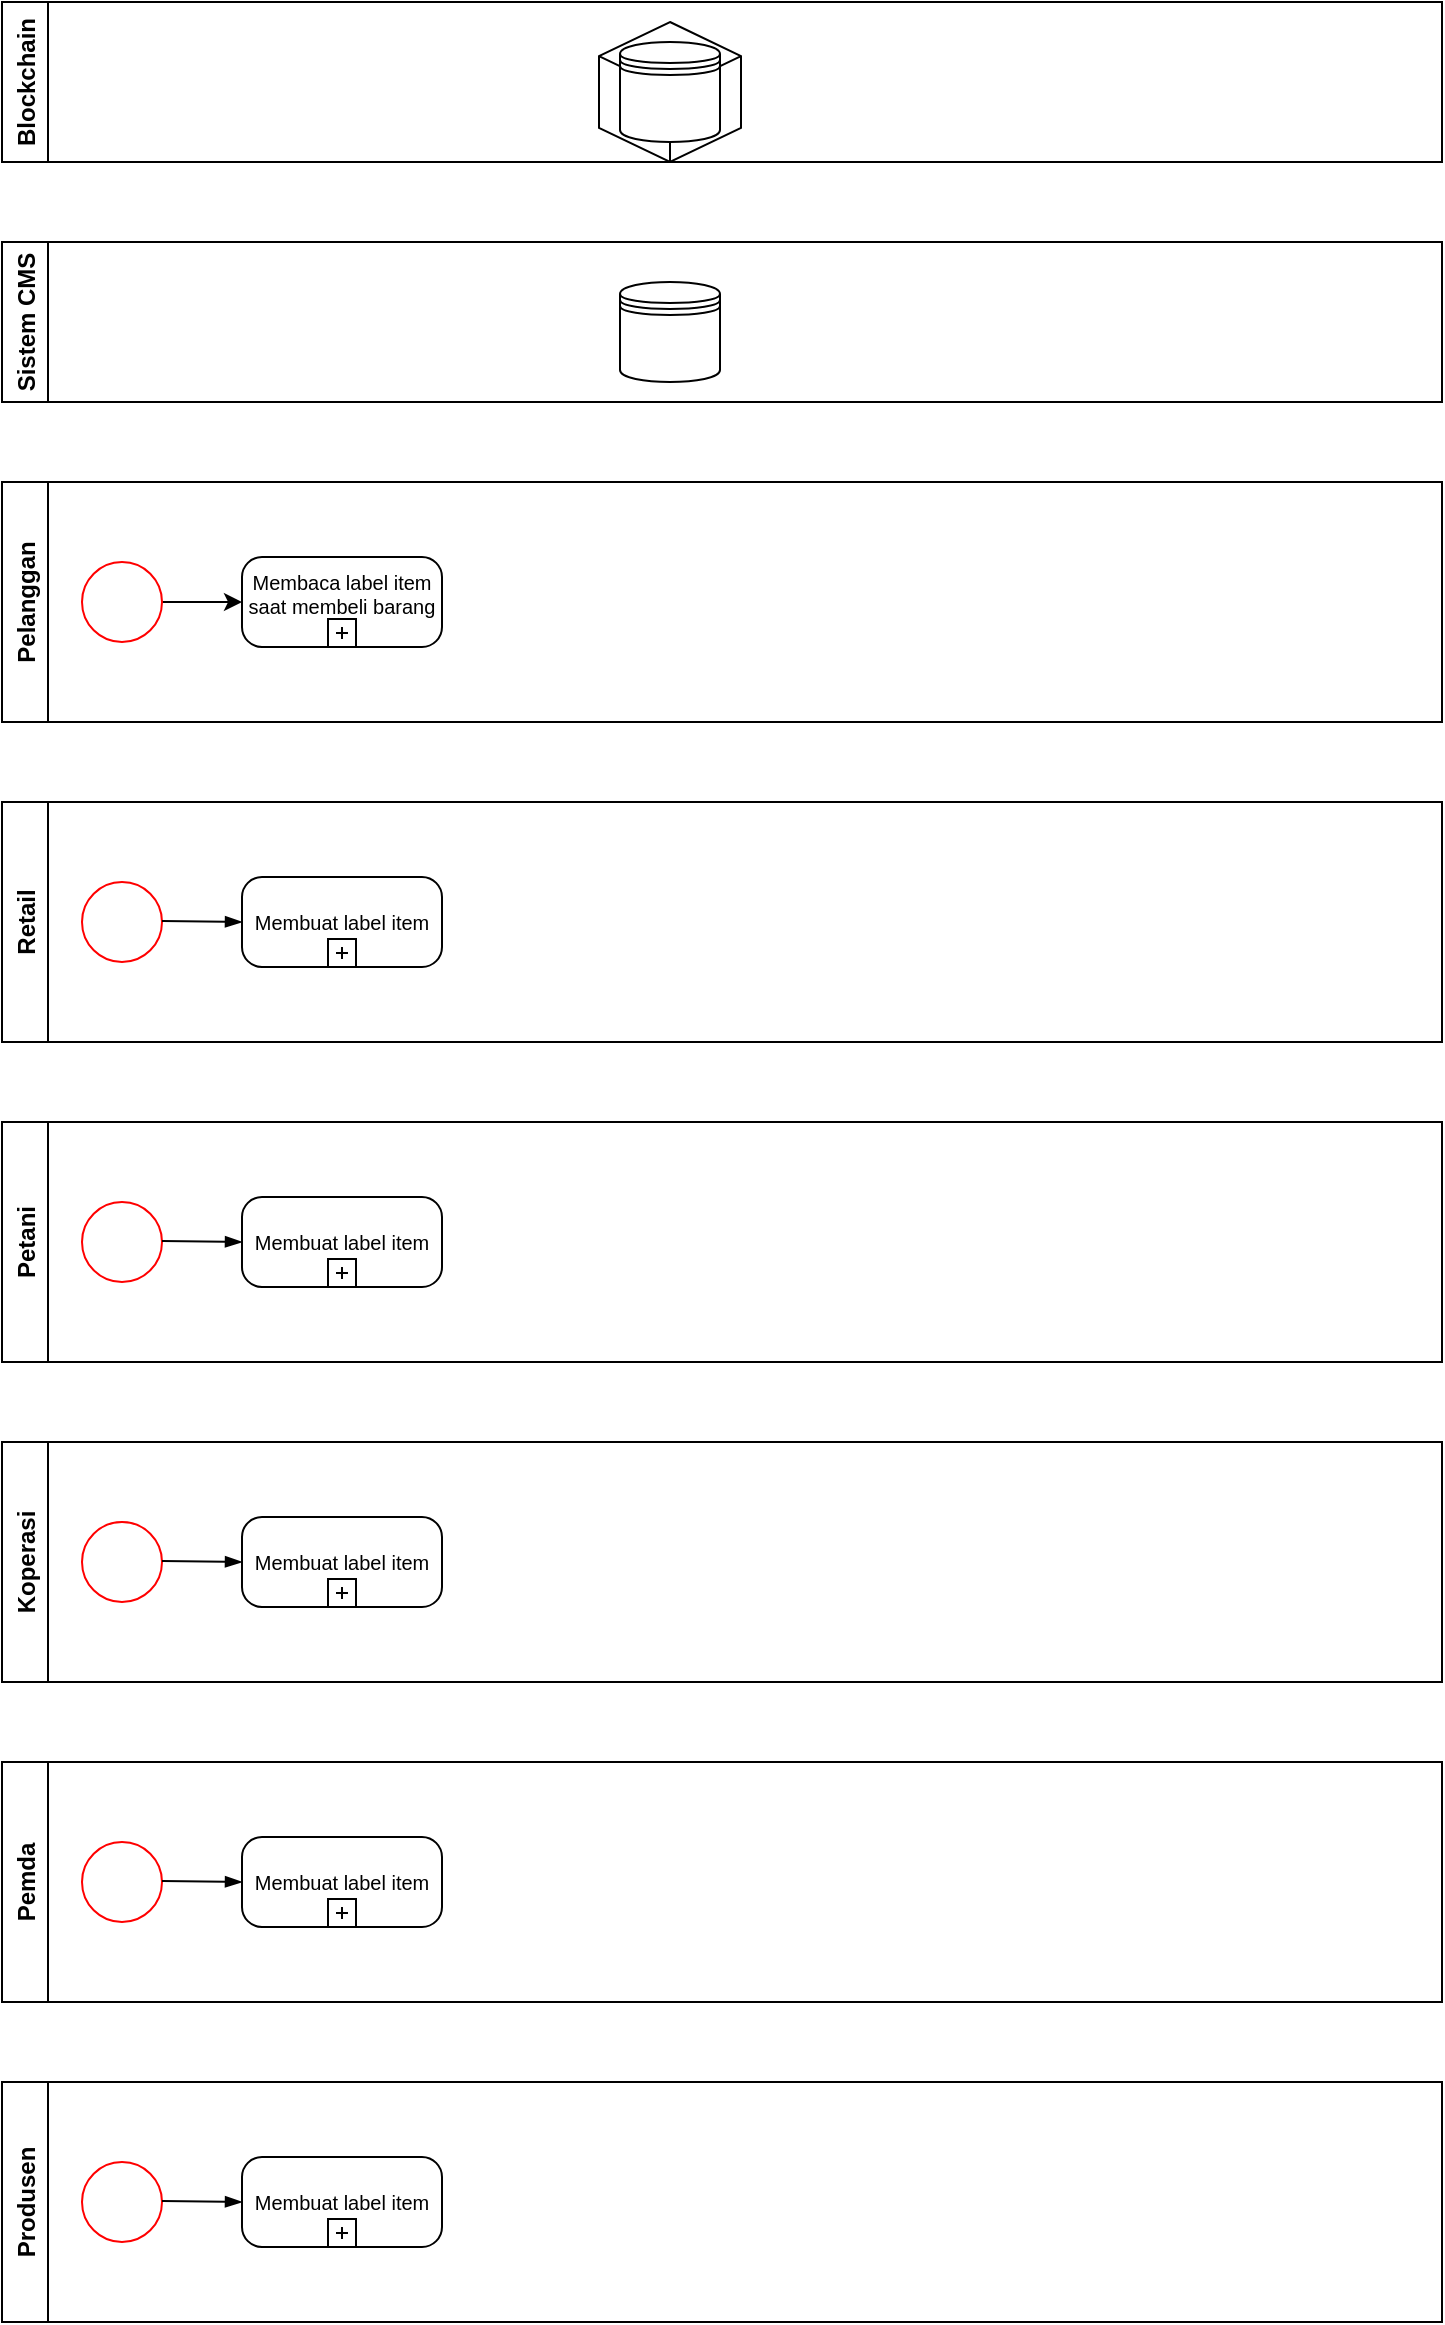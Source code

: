 <mxfile version="16.1.0" type="github">
  <diagram id="BTCugf0hVG2icDk5_OUC" name="Page-1">
    <mxGraphModel dx="868" dy="442" grid="1" gridSize="10" guides="1" tooltips="1" connect="1" arrows="1" fold="1" page="1" pageScale="1" pageWidth="827" pageHeight="1169" math="0" shadow="0">
      <root>
        <mxCell id="0" />
        <mxCell id="1" parent="0" />
        <mxCell id="TUA_gjeaZ7OO4h-KXjGe-1" value="Pemda" style="swimlane;horizontal=0;" vertex="1" parent="1">
          <mxGeometry x="80" y="880" width="720" height="120" as="geometry" />
        </mxCell>
        <mxCell id="TUA_gjeaZ7OO4h-KXjGe-36" value="" style="ellipse;whiteSpace=wrap;html=1;aspect=fixed;strokeColor=#FF0000;" vertex="1" parent="TUA_gjeaZ7OO4h-KXjGe-1">
          <mxGeometry x="40" y="40" width="40" height="40" as="geometry" />
        </mxCell>
        <mxCell id="TUA_gjeaZ7OO4h-KXjGe-37" value="Membuat label item" style="points=[[0.25,0,0],[0.5,0,0],[0.75,0,0],[1,0.25,0],[1,0.5,0],[1,0.75,0],[0.75,1,0],[0.5,1,0],[0.25,1,0],[0,0.75,0],[0,0.5,0],[0,0.25,0]];shape=mxgraph.bpmn.task;whiteSpace=wrap;rectStyle=rounded;size=10;taskMarker=abstract;isLoopSub=1;fontSize=10;" vertex="1" parent="TUA_gjeaZ7OO4h-KXjGe-1">
          <mxGeometry x="120" y="37.5" width="100" height="45" as="geometry" />
        </mxCell>
        <mxCell id="TUA_gjeaZ7OO4h-KXjGe-38" value="" style="fontSize=12;html=1;endArrow=blockThin;endFill=1;rounded=0;entryX=0;entryY=0.5;entryDx=0;entryDy=0;entryPerimeter=0;" edge="1" parent="TUA_gjeaZ7OO4h-KXjGe-1" target="TUA_gjeaZ7OO4h-KXjGe-37">
          <mxGeometry width="160" relative="1" as="geometry">
            <mxPoint x="80" y="59.5" as="sourcePoint" />
            <mxPoint x="160" y="-700.5" as="targetPoint" />
          </mxGeometry>
        </mxCell>
        <mxCell id="TUA_gjeaZ7OO4h-KXjGe-7" value="Koperasi" style="swimlane;horizontal=0;" vertex="1" parent="1">
          <mxGeometry x="80" y="720" width="720" height="120" as="geometry" />
        </mxCell>
        <mxCell id="TUA_gjeaZ7OO4h-KXjGe-39" value="" style="ellipse;whiteSpace=wrap;html=1;aspect=fixed;strokeColor=#FF0000;" vertex="1" parent="TUA_gjeaZ7OO4h-KXjGe-7">
          <mxGeometry x="40" y="40" width="40" height="40" as="geometry" />
        </mxCell>
        <mxCell id="TUA_gjeaZ7OO4h-KXjGe-40" value="Membuat label item" style="points=[[0.25,0,0],[0.5,0,0],[0.75,0,0],[1,0.25,0],[1,0.5,0],[1,0.75,0],[0.75,1,0],[0.5,1,0],[0.25,1,0],[0,0.75,0],[0,0.5,0],[0,0.25,0]];shape=mxgraph.bpmn.task;whiteSpace=wrap;rectStyle=rounded;size=10;taskMarker=abstract;isLoopSub=1;fontSize=10;" vertex="1" parent="TUA_gjeaZ7OO4h-KXjGe-7">
          <mxGeometry x="120" y="37.5" width="100" height="45" as="geometry" />
        </mxCell>
        <mxCell id="TUA_gjeaZ7OO4h-KXjGe-41" value="" style="fontSize=12;html=1;endArrow=blockThin;endFill=1;rounded=0;entryX=0;entryY=0.5;entryDx=0;entryDy=0;entryPerimeter=0;" edge="1" parent="TUA_gjeaZ7OO4h-KXjGe-7" target="TUA_gjeaZ7OO4h-KXjGe-40">
          <mxGeometry width="160" relative="1" as="geometry">
            <mxPoint x="80" y="59.5" as="sourcePoint" />
            <mxPoint x="160" y="-700.5" as="targetPoint" />
          </mxGeometry>
        </mxCell>
        <mxCell id="TUA_gjeaZ7OO4h-KXjGe-13" value="Petani" style="swimlane;horizontal=0;startSize=23;" vertex="1" parent="1">
          <mxGeometry x="80" y="560" width="720" height="120" as="geometry" />
        </mxCell>
        <mxCell id="TUA_gjeaZ7OO4h-KXjGe-42" value="" style="ellipse;whiteSpace=wrap;html=1;aspect=fixed;strokeColor=#FF0000;" vertex="1" parent="TUA_gjeaZ7OO4h-KXjGe-13">
          <mxGeometry x="40" y="40" width="40" height="40" as="geometry" />
        </mxCell>
        <mxCell id="TUA_gjeaZ7OO4h-KXjGe-43" value="Membuat label item" style="points=[[0.25,0,0],[0.5,0,0],[0.75,0,0],[1,0.25,0],[1,0.5,0],[1,0.75,0],[0.75,1,0],[0.5,1,0],[0.25,1,0],[0,0.75,0],[0,0.5,0],[0,0.25,0]];shape=mxgraph.bpmn.task;whiteSpace=wrap;rectStyle=rounded;size=10;taskMarker=abstract;isLoopSub=1;fontSize=10;" vertex="1" parent="TUA_gjeaZ7OO4h-KXjGe-13">
          <mxGeometry x="120" y="37.5" width="100" height="45" as="geometry" />
        </mxCell>
        <mxCell id="TUA_gjeaZ7OO4h-KXjGe-44" value="" style="fontSize=12;html=1;endArrow=blockThin;endFill=1;rounded=0;entryX=0;entryY=0.5;entryDx=0;entryDy=0;entryPerimeter=0;" edge="1" parent="TUA_gjeaZ7OO4h-KXjGe-13" target="TUA_gjeaZ7OO4h-KXjGe-43">
          <mxGeometry width="160" relative="1" as="geometry">
            <mxPoint x="80" y="59.5" as="sourcePoint" />
            <mxPoint x="160" y="-700.5" as="targetPoint" />
          </mxGeometry>
        </mxCell>
        <mxCell id="TUA_gjeaZ7OO4h-KXjGe-21" value="Produsen" style="swimlane;horizontal=0;startSize=23;" vertex="1" parent="1">
          <mxGeometry x="80" y="1040" width="720" height="120" as="geometry" />
        </mxCell>
        <mxCell id="TUA_gjeaZ7OO4h-KXjGe-22" value="" style="ellipse;whiteSpace=wrap;html=1;aspect=fixed;strokeColor=#FF0000;" vertex="1" parent="TUA_gjeaZ7OO4h-KXjGe-21">
          <mxGeometry x="40" y="40" width="40" height="40" as="geometry" />
        </mxCell>
        <mxCell id="TUA_gjeaZ7OO4h-KXjGe-25" value="Membuat label item" style="points=[[0.25,0,0],[0.5,0,0],[0.75,0,0],[1,0.25,0],[1,0.5,0],[1,0.75,0],[0.75,1,0],[0.5,1,0],[0.25,1,0],[0,0.75,0],[0,0.5,0],[0,0.25,0]];shape=mxgraph.bpmn.task;whiteSpace=wrap;rectStyle=rounded;size=10;taskMarker=abstract;isLoopSub=1;fontSize=10;" vertex="1" parent="TUA_gjeaZ7OO4h-KXjGe-21">
          <mxGeometry x="120" y="37.5" width="100" height="45" as="geometry" />
        </mxCell>
        <mxCell id="TUA_gjeaZ7OO4h-KXjGe-26" value="" style="fontSize=12;html=1;endArrow=blockThin;endFill=1;rounded=0;entryX=0;entryY=0.5;entryDx=0;entryDy=0;entryPerimeter=0;" edge="1" parent="TUA_gjeaZ7OO4h-KXjGe-21" target="TUA_gjeaZ7OO4h-KXjGe-25">
          <mxGeometry width="160" relative="1" as="geometry">
            <mxPoint x="80" y="59.5" as="sourcePoint" />
            <mxPoint x="240" y="59.5" as="targetPoint" />
          </mxGeometry>
        </mxCell>
        <mxCell id="TUA_gjeaZ7OO4h-KXjGe-27" value="Retail" style="swimlane;horizontal=0;startSize=23;" vertex="1" parent="1">
          <mxGeometry x="80" y="400" width="720" height="120" as="geometry" />
        </mxCell>
        <mxCell id="TUA_gjeaZ7OO4h-KXjGe-45" value="" style="ellipse;whiteSpace=wrap;html=1;aspect=fixed;strokeColor=#FF0000;" vertex="1" parent="TUA_gjeaZ7OO4h-KXjGe-27">
          <mxGeometry x="40" y="40" width="40" height="40" as="geometry" />
        </mxCell>
        <mxCell id="TUA_gjeaZ7OO4h-KXjGe-46" value="Membuat label item" style="points=[[0.25,0,0],[0.5,0,0],[0.75,0,0],[1,0.25,0],[1,0.5,0],[1,0.75,0],[0.75,1,0],[0.5,1,0],[0.25,1,0],[0,0.75,0],[0,0.5,0],[0,0.25,0]];shape=mxgraph.bpmn.task;whiteSpace=wrap;rectStyle=rounded;size=10;taskMarker=abstract;isLoopSub=1;fontSize=10;" vertex="1" parent="TUA_gjeaZ7OO4h-KXjGe-27">
          <mxGeometry x="120" y="37.5" width="100" height="45" as="geometry" />
        </mxCell>
        <mxCell id="TUA_gjeaZ7OO4h-KXjGe-47" value="" style="fontSize=12;html=1;endArrow=blockThin;endFill=1;rounded=0;entryX=0;entryY=0.5;entryDx=0;entryDy=0;entryPerimeter=0;" edge="1" parent="TUA_gjeaZ7OO4h-KXjGe-27" target="TUA_gjeaZ7OO4h-KXjGe-46">
          <mxGeometry width="160" relative="1" as="geometry">
            <mxPoint x="80" y="59.5" as="sourcePoint" />
            <mxPoint x="160" y="-700.5" as="targetPoint" />
          </mxGeometry>
        </mxCell>
        <mxCell id="TUA_gjeaZ7OO4h-KXjGe-48" value="Sistem CMS" style="swimlane;horizontal=0;startSize=23;" vertex="1" parent="1">
          <mxGeometry x="80" y="120" width="720" height="80" as="geometry" />
        </mxCell>
        <mxCell id="TUA_gjeaZ7OO4h-KXjGe-58" value="" style="shape=datastore;whiteSpace=wrap;html=1;labelPosition=center;verticalLabelPosition=bottom;align=center;verticalAlign=top;" vertex="1" parent="TUA_gjeaZ7OO4h-KXjGe-48">
          <mxGeometry x="309" y="20" width="50" height="50" as="geometry" />
        </mxCell>
        <mxCell id="TUA_gjeaZ7OO4h-KXjGe-52" value="Blockchain" style="swimlane;horizontal=0;startSize=23;" vertex="1" parent="1">
          <mxGeometry x="80" width="720" height="80" as="geometry" />
        </mxCell>
        <mxCell id="TUA_gjeaZ7OO4h-KXjGe-57" value="" style="html=1;whiteSpace=wrap;shape=isoCube2;backgroundOutline=1;isoAngle=15;" vertex="1" parent="TUA_gjeaZ7OO4h-KXjGe-52">
          <mxGeometry x="298.5" y="10" width="71" height="70" as="geometry" />
        </mxCell>
        <mxCell id="TUA_gjeaZ7OO4h-KXjGe-56" value="" style="shape=datastore;whiteSpace=wrap;html=1;labelPosition=center;verticalLabelPosition=bottom;align=center;verticalAlign=top;" vertex="1" parent="TUA_gjeaZ7OO4h-KXjGe-52">
          <mxGeometry x="309" y="20" width="50" height="50" as="geometry" />
        </mxCell>
        <mxCell id="TUA_gjeaZ7OO4h-KXjGe-59" value="Pelanggan" style="swimlane;horizontal=0;startSize=23;" vertex="1" parent="1">
          <mxGeometry x="80" y="240" width="720" height="120" as="geometry" />
        </mxCell>
        <mxCell id="TUA_gjeaZ7OO4h-KXjGe-61" value="Membaca label item saat membeli barang" style="points=[[0.25,0,0],[0.5,0,0],[0.75,0,0],[1,0.25,0],[1,0.5,0],[1,0.75,0],[0.75,1,0],[0.5,1,0],[0.25,1,0],[0,0.75,0],[0,0.5,0],[0,0.25,0]];shape=mxgraph.bpmn.task;whiteSpace=wrap;rectStyle=rounded;size=10;taskMarker=abstract;isLoopSub=1;fontSize=10;verticalAlign=top;" vertex="1" parent="TUA_gjeaZ7OO4h-KXjGe-59">
          <mxGeometry x="120" y="37.5" width="100" height="45" as="geometry" />
        </mxCell>
        <mxCell id="TUA_gjeaZ7OO4h-KXjGe-64" style="edgeStyle=orthogonalEdgeStyle;rounded=0;orthogonalLoop=1;jettySize=auto;html=1;exitX=1;exitY=0.5;exitDx=0;exitDy=0;" edge="1" parent="TUA_gjeaZ7OO4h-KXjGe-59" source="TUA_gjeaZ7OO4h-KXjGe-63" target="TUA_gjeaZ7OO4h-KXjGe-61">
          <mxGeometry relative="1" as="geometry" />
        </mxCell>
        <mxCell id="TUA_gjeaZ7OO4h-KXjGe-63" value="" style="ellipse;whiteSpace=wrap;html=1;aspect=fixed;strokeColor=#FF0000;" vertex="1" parent="TUA_gjeaZ7OO4h-KXjGe-59">
          <mxGeometry x="40" y="40" width="40" height="40" as="geometry" />
        </mxCell>
      </root>
    </mxGraphModel>
  </diagram>
</mxfile>
